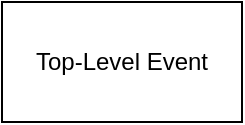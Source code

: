 <mxfile version="22.1.2" type="device">
  <diagram name="Page-1" id="x2RneNhpzeJdeaNSGKi6">
    <mxGraphModel dx="1674" dy="867" grid="1" gridSize="10" guides="1" tooltips="1" connect="1" arrows="1" fold="1" page="1" pageScale="1" pageWidth="850" pageHeight="1100" math="0" shadow="0">
      <root>
        <mxCell id="0" />
        <mxCell id="1" parent="0" />
        <mxCell id="ryoAnqw1Qg5WgR0MWTuV-1" value="Top-Level Event" style="rounded=0;whiteSpace=wrap;html=1;" vertex="1" parent="1">
          <mxGeometry x="290" y="320" width="120" height="60" as="geometry" />
        </mxCell>
      </root>
    </mxGraphModel>
  </diagram>
</mxfile>
